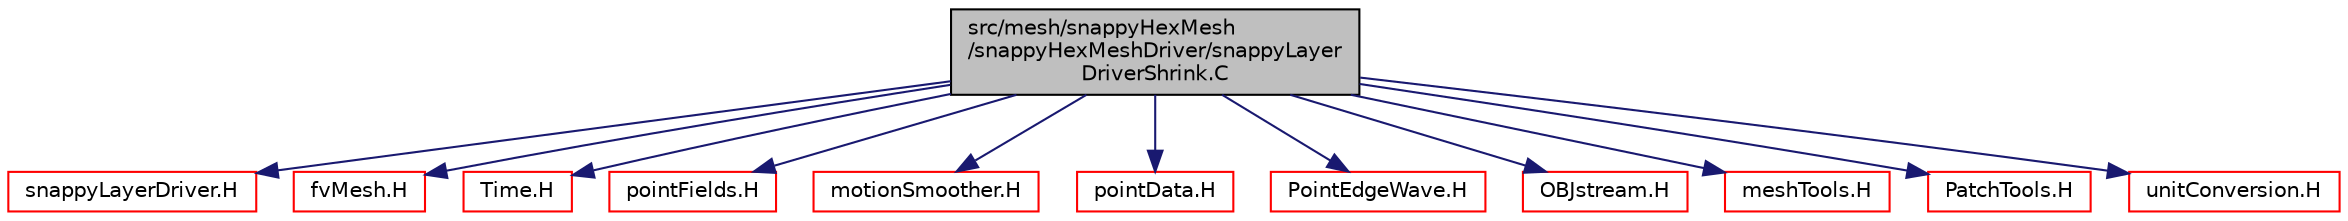 digraph "src/mesh/snappyHexMesh/snappyHexMeshDriver/snappyLayerDriverShrink.C"
{
  bgcolor="transparent";
  edge [fontname="Helvetica",fontsize="10",labelfontname="Helvetica",labelfontsize="10"];
  node [fontname="Helvetica",fontsize="10",shape=record];
  Node1 [label="src/mesh/snappyHexMesh\l/snappyHexMeshDriver/snappyLayer\lDriverShrink.C",height=0.2,width=0.4,color="black", fillcolor="grey75", style="filled", fontcolor="black"];
  Node1 -> Node2 [color="midnightblue",fontsize="10",style="solid",fontname="Helvetica"];
  Node2 [label="snappyLayerDriver.H",height=0.2,width=0.4,color="red",URL="$a07303.html"];
  Node1 -> Node3 [color="midnightblue",fontsize="10",style="solid",fontname="Helvetica"];
  Node3 [label="fvMesh.H",height=0.2,width=0.4,color="red",URL="$a06053.html"];
  Node1 -> Node4 [color="midnightblue",fontsize="10",style="solid",fontname="Helvetica"];
  Node4 [label="Time.H",height=0.2,width=0.4,color="red",URL="$a08037.html"];
  Node1 -> Node5 [color="midnightblue",fontsize="10",style="solid",fontname="Helvetica"];
  Node5 [label="pointFields.H",height=0.2,width=0.4,color="red",URL="$a08227.html"];
  Node1 -> Node6 [color="midnightblue",fontsize="10",style="solid",fontname="Helvetica"];
  Node6 [label="motionSmoother.H",height=0.2,width=0.4,color="red",URL="$a04977.html"];
  Node1 -> Node7 [color="midnightblue",fontsize="10",style="solid",fontname="Helvetica"];
  Node7 [label="pointData.H",height=0.2,width=0.4,color="red",URL="$a07296.html"];
  Node1 -> Node8 [color="midnightblue",fontsize="10",style="solid",fontname="Helvetica"];
  Node8 [label="PointEdgeWave.H",height=0.2,width=0.4,color="red",URL="$a07338.html"];
  Node1 -> Node9 [color="midnightblue",fontsize="10",style="solid",fontname="Helvetica"];
  Node9 [label="OBJstream.H",height=0.2,width=0.4,color="red",URL="$a10038.html"];
  Node1 -> Node10 [color="midnightblue",fontsize="10",style="solid",fontname="Helvetica"];
  Node10 [label="meshTools.H",height=0.2,width=0.4,color="red",URL="$a07484.html"];
  Node1 -> Node11 [color="midnightblue",fontsize="10",style="solid",fontname="Helvetica"];
  Node11 [label="PatchTools.H",height=0.2,width=0.4,color="red",URL="$a08901.html"];
  Node1 -> Node12 [color="midnightblue",fontsize="10",style="solid",fontname="Helvetica"];
  Node12 [label="unitConversion.H",height=0.2,width=0.4,color="red",URL="$a08364.html",tooltip="Unit conversion functions. "];
}

